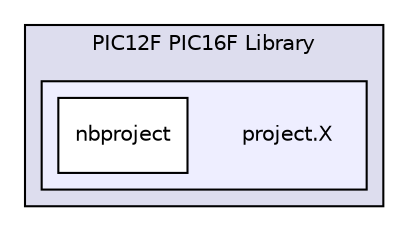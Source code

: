 digraph "C:/Users/mainuser/Desktop/School/SeniorProject/EthKitTCP/Microchip/mTouchCap/PIC12F PIC16F Library/project.X" {
  compound=true
  node [ fontsize="10", fontname="Helvetica"];
  edge [ labelfontsize="10", labelfontname="Helvetica"];
  subgraph clusterdir_1e142f69c0d1c62a2fe3d3319112ca90 {
    graph [ bgcolor="#ddddee", pencolor="black", label="PIC12F PIC16F Library" fontname="Helvetica", fontsize="10", URL="dir_1e142f69c0d1c62a2fe3d3319112ca90.html"]
  subgraph clusterdir_3371984377a8c0758c6113d9067b2b4a {
    graph [ bgcolor="#eeeeff", pencolor="black", label="" URL="dir_3371984377a8c0758c6113d9067b2b4a.html"];
    dir_3371984377a8c0758c6113d9067b2b4a [shape=plaintext label="project.X"];
    dir_ccdcadf4e9b3af526bc2d21b52704d8a [shape=box label="nbproject" color="black" fillcolor="white" style="filled" URL="dir_ccdcadf4e9b3af526bc2d21b52704d8a.html"];
  }
  }
}
